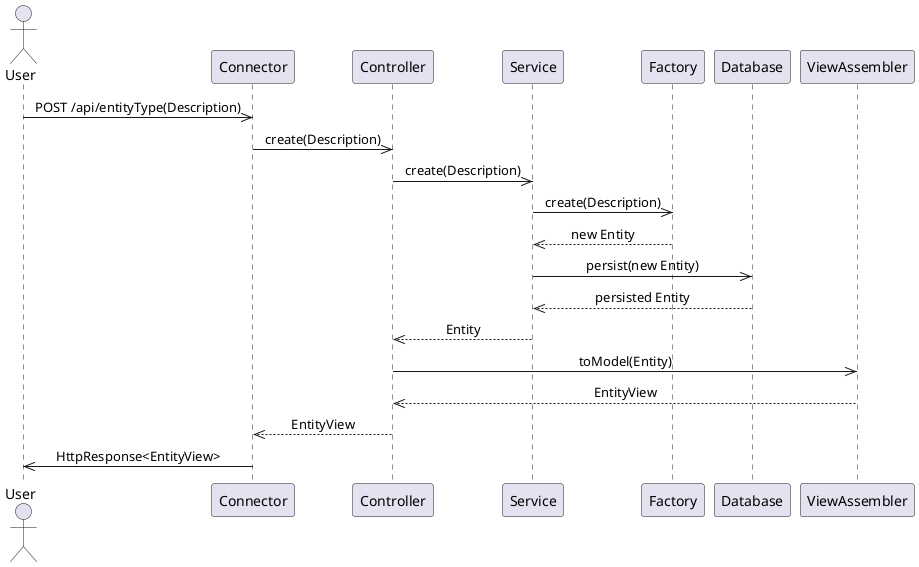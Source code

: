 @startuml
skinparam sequenceMessageAlign center
actor User
User->>Connector: POST /api/entityType(Description)
Connector->>Controller: create(Description)
Controller->>Service: create(Description)
Service->>Factory: create(Description)
Factory-->>Service: new Entity
Service->>Database: persist(new Entity)
Database-->>Service: persisted Entity
Service-->>Controller: Entity
Controller->>ViewAssembler: toModel(Entity)
ViewAssembler-->>Controller: EntityView
Controller-->>Connector: EntityView
Connector->>User: HttpResponse<EntityView>
@enduml
